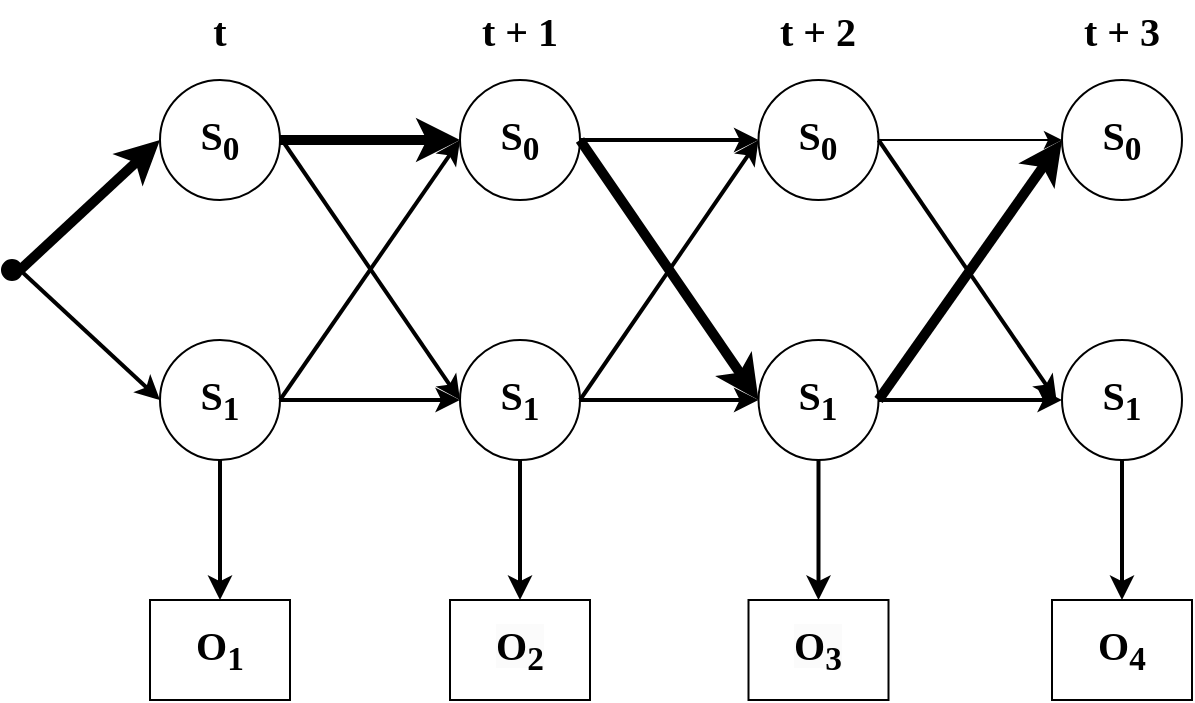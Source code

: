 <mxfile version="22.1.16" type="device">
  <diagram name="Page-1" id="PB--wJ7JkL9qKE580dvo">
    <mxGraphModel dx="954" dy="727" grid="1" gridSize="10" guides="1" tooltips="1" connect="1" arrows="1" fold="1" page="1" pageScale="1" pageWidth="827" pageHeight="1169" math="0" shadow="0">
      <root>
        <mxCell id="0" />
        <mxCell id="1" parent="0" />
        <mxCell id="eINSpPjcZvJGHS13PBU4-19" value="" style="edgeStyle=orthogonalEdgeStyle;rounded=0;orthogonalLoop=1;jettySize=auto;html=1;strokeWidth=5;" edge="1" parent="1" source="eINSpPjcZvJGHS13PBU4-1" target="eINSpPjcZvJGHS13PBU4-3">
          <mxGeometry relative="1" as="geometry" />
        </mxCell>
        <mxCell id="eINSpPjcZvJGHS13PBU4-1" value="&lt;font style=&quot;font-size: 20px;&quot; face=&quot;Times New Roman&quot;&gt;&lt;b style=&quot;&quot;&gt;S&lt;sub&gt;0&lt;/sub&gt;&lt;/b&gt;&lt;/font&gt;" style="ellipse;whiteSpace=wrap;html=1;aspect=fixed;" vertex="1" parent="1">
          <mxGeometry x="194" y="70" width="60" height="60" as="geometry" />
        </mxCell>
        <mxCell id="eINSpPjcZvJGHS13PBU4-15" value="" style="edgeStyle=orthogonalEdgeStyle;rounded=0;orthogonalLoop=1;jettySize=auto;html=1;strokeWidth=2;" edge="1" parent="1" source="eINSpPjcZvJGHS13PBU4-2" target="eINSpPjcZvJGHS13PBU4-11">
          <mxGeometry relative="1" as="geometry" />
        </mxCell>
        <mxCell id="eINSpPjcZvJGHS13PBU4-22" value="" style="edgeStyle=orthogonalEdgeStyle;rounded=0;orthogonalLoop=1;jettySize=auto;html=1;strokeWidth=2;" edge="1" parent="1" source="eINSpPjcZvJGHS13PBU4-2" target="eINSpPjcZvJGHS13PBU4-4">
          <mxGeometry relative="1" as="geometry" />
        </mxCell>
        <mxCell id="eINSpPjcZvJGHS13PBU4-2" value="&lt;font style=&quot;font-size: 20px;&quot; face=&quot;Times New Roman&quot;&gt;&lt;b style=&quot;&quot;&gt;S&lt;sub&gt;1&lt;/sub&gt;&lt;/b&gt;&lt;/font&gt;" style="ellipse;whiteSpace=wrap;html=1;aspect=fixed;" vertex="1" parent="1">
          <mxGeometry x="194" y="200" width="60" height="60" as="geometry" />
        </mxCell>
        <mxCell id="eINSpPjcZvJGHS13PBU4-20" value="" style="edgeStyle=orthogonalEdgeStyle;rounded=0;orthogonalLoop=1;jettySize=auto;html=1;strokeWidth=2;" edge="1" parent="1" source="eINSpPjcZvJGHS13PBU4-3" target="eINSpPjcZvJGHS13PBU4-5">
          <mxGeometry relative="1" as="geometry" />
        </mxCell>
        <mxCell id="eINSpPjcZvJGHS13PBU4-3" value="&lt;font style=&quot;font-size: 20px;&quot; face=&quot;Times New Roman&quot;&gt;&lt;b style=&quot;&quot;&gt;S&lt;sub&gt;0&lt;/sub&gt;&lt;/b&gt;&lt;/font&gt;" style="ellipse;whiteSpace=wrap;html=1;aspect=fixed;" vertex="1" parent="1">
          <mxGeometry x="344" y="70" width="60" height="60" as="geometry" />
        </mxCell>
        <mxCell id="eINSpPjcZvJGHS13PBU4-16" value="" style="edgeStyle=orthogonalEdgeStyle;rounded=0;orthogonalLoop=1;jettySize=auto;html=1;strokeWidth=2;" edge="1" parent="1" source="eINSpPjcZvJGHS13PBU4-4" target="eINSpPjcZvJGHS13PBU4-12">
          <mxGeometry relative="1" as="geometry" />
        </mxCell>
        <mxCell id="eINSpPjcZvJGHS13PBU4-23" value="" style="edgeStyle=orthogonalEdgeStyle;rounded=0;orthogonalLoop=1;jettySize=auto;html=1;strokeWidth=2;" edge="1" parent="1" source="eINSpPjcZvJGHS13PBU4-4" target="eINSpPjcZvJGHS13PBU4-6">
          <mxGeometry relative="1" as="geometry" />
        </mxCell>
        <mxCell id="eINSpPjcZvJGHS13PBU4-4" value="&lt;font style=&quot;font-size: 20px;&quot; face=&quot;Times New Roman&quot;&gt;&lt;b style=&quot;&quot;&gt;S&lt;sub&gt;1&lt;/sub&gt;&lt;/b&gt;&lt;/font&gt;" style="ellipse;whiteSpace=wrap;html=1;aspect=fixed;" vertex="1" parent="1">
          <mxGeometry x="344" y="200" width="60" height="60" as="geometry" />
        </mxCell>
        <mxCell id="eINSpPjcZvJGHS13PBU4-21" value="" style="edgeStyle=orthogonalEdgeStyle;rounded=0;orthogonalLoop=1;jettySize=auto;html=1;" edge="1" parent="1" source="eINSpPjcZvJGHS13PBU4-5" target="eINSpPjcZvJGHS13PBU4-7">
          <mxGeometry relative="1" as="geometry" />
        </mxCell>
        <mxCell id="eINSpPjcZvJGHS13PBU4-5" value="&lt;font style=&quot;font-size: 20px;&quot; face=&quot;Times New Roman&quot;&gt;&lt;b style=&quot;&quot;&gt;S&lt;sub&gt;0&lt;/sub&gt;&lt;/b&gt;&lt;/font&gt;" style="ellipse;whiteSpace=wrap;html=1;aspect=fixed;" vertex="1" parent="1">
          <mxGeometry x="493.25" y="70" width="60" height="60" as="geometry" />
        </mxCell>
        <mxCell id="eINSpPjcZvJGHS13PBU4-17" value="" style="edgeStyle=orthogonalEdgeStyle;rounded=0;orthogonalLoop=1;jettySize=auto;html=1;strokeWidth=2;" edge="1" parent="1" source="eINSpPjcZvJGHS13PBU4-6" target="eINSpPjcZvJGHS13PBU4-13">
          <mxGeometry relative="1" as="geometry" />
        </mxCell>
        <mxCell id="eINSpPjcZvJGHS13PBU4-24" value="" style="edgeStyle=orthogonalEdgeStyle;rounded=0;orthogonalLoop=1;jettySize=auto;html=1;strokeWidth=2;" edge="1" parent="1" source="eINSpPjcZvJGHS13PBU4-6" target="eINSpPjcZvJGHS13PBU4-8">
          <mxGeometry relative="1" as="geometry" />
        </mxCell>
        <mxCell id="eINSpPjcZvJGHS13PBU4-6" value="&lt;font style=&quot;font-size: 20px;&quot; face=&quot;Times New Roman&quot;&gt;&lt;b style=&quot;&quot;&gt;S&lt;sub&gt;1&lt;/sub&gt;&lt;/b&gt;&lt;/font&gt;" style="ellipse;whiteSpace=wrap;html=1;aspect=fixed;" vertex="1" parent="1">
          <mxGeometry x="493.25" y="200" width="60" height="60" as="geometry" />
        </mxCell>
        <mxCell id="eINSpPjcZvJGHS13PBU4-7" value="&lt;font style=&quot;font-size: 20px;&quot; face=&quot;Times New Roman&quot;&gt;&lt;b style=&quot;&quot;&gt;S&lt;sub&gt;0&lt;/sub&gt;&lt;/b&gt;&lt;/font&gt;" style="ellipse;whiteSpace=wrap;html=1;aspect=fixed;" vertex="1" parent="1">
          <mxGeometry x="645" y="70" width="60" height="60" as="geometry" />
        </mxCell>
        <mxCell id="eINSpPjcZvJGHS13PBU4-18" value="" style="edgeStyle=orthogonalEdgeStyle;rounded=0;orthogonalLoop=1;jettySize=auto;html=1;strokeWidth=2;" edge="1" parent="1" source="eINSpPjcZvJGHS13PBU4-8" target="eINSpPjcZvJGHS13PBU4-14">
          <mxGeometry relative="1" as="geometry" />
        </mxCell>
        <mxCell id="eINSpPjcZvJGHS13PBU4-8" value="&lt;font style=&quot;font-size: 20px;&quot; face=&quot;Times New Roman&quot;&gt;&lt;b style=&quot;&quot;&gt;S&lt;sub&gt;1&lt;/sub&gt;&lt;/b&gt;&lt;/font&gt;" style="ellipse;whiteSpace=wrap;html=1;aspect=fixed;" vertex="1" parent="1">
          <mxGeometry x="645" y="200" width="60" height="60" as="geometry" />
        </mxCell>
        <mxCell id="eINSpPjcZvJGHS13PBU4-11" value="&lt;font style=&quot;font-size: 20px;&quot; face=&quot;Times New Roman&quot;&gt;&lt;b&gt;O&lt;sub&gt;1&lt;/sub&gt;&lt;/b&gt;&lt;/font&gt;" style="rounded=0;whiteSpace=wrap;html=1;" vertex="1" parent="1">
          <mxGeometry x="189" y="330" width="70" height="50" as="geometry" />
        </mxCell>
        <mxCell id="eINSpPjcZvJGHS13PBU4-12" value="&lt;b style=&quot;border-color: var(--border-color); color: rgb(0, 0, 0); font-family: &amp;quot;Times New Roman&amp;quot;; font-size: 20px; font-style: normal; font-variant-ligatures: normal; font-variant-caps: normal; letter-spacing: normal; orphans: 2; text-align: center; text-indent: 0px; text-transform: none; widows: 2; word-spacing: 0px; -webkit-text-stroke-width: 0px; background-color: rgb(251, 251, 251); text-decoration-thickness: initial; text-decoration-style: initial; text-decoration-color: initial;&quot;&gt;O&lt;sub style=&quot;border-color: var(--border-color);&quot;&gt;2&lt;/sub&gt;&lt;/b&gt;" style="rounded=0;whiteSpace=wrap;html=1;" vertex="1" parent="1">
          <mxGeometry x="339" y="330" width="70" height="50" as="geometry" />
        </mxCell>
        <mxCell id="eINSpPjcZvJGHS13PBU4-13" value="&lt;b style=&quot;border-color: var(--border-color); color: rgb(0, 0, 0); font-family: &amp;quot;Times New Roman&amp;quot;; font-size: 20px; font-style: normal; font-variant-ligatures: normal; font-variant-caps: normal; letter-spacing: normal; orphans: 2; text-align: center; text-indent: 0px; text-transform: none; widows: 2; word-spacing: 0px; -webkit-text-stroke-width: 0px; background-color: rgb(251, 251, 251); text-decoration-thickness: initial; text-decoration-style: initial; text-decoration-color: initial;&quot;&gt;O&lt;sub style=&quot;border-color: var(--border-color);&quot;&gt;3&lt;/sub&gt;&lt;/b&gt;" style="rounded=0;whiteSpace=wrap;html=1;" vertex="1" parent="1">
          <mxGeometry x="488.25" y="330" width="70" height="50" as="geometry" />
        </mxCell>
        <mxCell id="eINSpPjcZvJGHS13PBU4-14" value="&lt;b style=&quot;border-color: var(--border-color); font-family: &amp;quot;Times New Roman&amp;quot;; font-size: 20px;&quot;&gt;O&lt;sub style=&quot;border-color: var(--border-color);&quot;&gt;4&lt;/sub&gt;&lt;/b&gt;" style="rounded=0;whiteSpace=wrap;html=1;" vertex="1" parent="1">
          <mxGeometry x="640" y="330" width="70" height="50" as="geometry" />
        </mxCell>
        <mxCell id="eINSpPjcZvJGHS13PBU4-26" value="" style="endArrow=classic;html=1;rounded=0;exitX=1;exitY=0.5;exitDx=0;exitDy=0;entryX=0;entryY=0.5;entryDx=0;entryDy=0;strokeWidth=5;" edge="1" parent="1" target="eINSpPjcZvJGHS13PBU4-1">
          <mxGeometry width="50" height="50" relative="1" as="geometry">
            <mxPoint x="124" y="165" as="sourcePoint" />
            <mxPoint x="184" y="120" as="targetPoint" />
          </mxGeometry>
        </mxCell>
        <mxCell id="eINSpPjcZvJGHS13PBU4-27" value="" style="endArrow=classic;html=1;rounded=0;exitX=1;exitY=0.5;exitDx=0;exitDy=0;entryX=0;entryY=0.5;entryDx=0;entryDy=0;strokeWidth=2;" edge="1" parent="1" target="eINSpPjcZvJGHS13PBU4-2">
          <mxGeometry width="50" height="50" relative="1" as="geometry">
            <mxPoint x="124" y="165" as="sourcePoint" />
            <mxPoint x="204" y="110" as="targetPoint" />
          </mxGeometry>
        </mxCell>
        <mxCell id="eINSpPjcZvJGHS13PBU4-28" value="" style="endArrow=classic;html=1;rounded=0;entryX=0;entryY=0.5;entryDx=0;entryDy=0;exitX=1;exitY=0.5;exitDx=0;exitDy=0;strokeWidth=2;" edge="1" parent="1" source="eINSpPjcZvJGHS13PBU4-2" target="eINSpPjcZvJGHS13PBU4-3">
          <mxGeometry width="50" height="50" relative="1" as="geometry">
            <mxPoint x="264" y="200" as="sourcePoint" />
            <mxPoint x="314" y="150" as="targetPoint" />
          </mxGeometry>
        </mxCell>
        <mxCell id="eINSpPjcZvJGHS13PBU4-29" value="" style="endArrow=classic;html=1;rounded=0;entryX=0;entryY=0.5;entryDx=0;entryDy=0;exitX=1;exitY=0.5;exitDx=0;exitDy=0;strokeWidth=2;" edge="1" parent="1" target="eINSpPjcZvJGHS13PBU4-5">
          <mxGeometry width="50" height="50" relative="1" as="geometry">
            <mxPoint x="404" y="230" as="sourcePoint" />
            <mxPoint x="494" y="100" as="targetPoint" />
          </mxGeometry>
        </mxCell>
        <mxCell id="eINSpPjcZvJGHS13PBU4-30" value="" style="endArrow=classic;html=1;rounded=0;exitX=1;exitY=0.5;exitDx=0;exitDy=0;entryX=0;entryY=0.5;entryDx=0;entryDy=0;strokeWidth=5;" edge="1" parent="1" target="eINSpPjcZvJGHS13PBU4-7">
          <mxGeometry width="50" height="50" relative="1" as="geometry">
            <mxPoint x="553.25" y="230" as="sourcePoint" />
            <mxPoint x="634" y="130" as="targetPoint" />
          </mxGeometry>
        </mxCell>
        <mxCell id="eINSpPjcZvJGHS13PBU4-31" value="" style="endArrow=classic;html=1;rounded=0;exitX=1;exitY=0.5;exitDx=0;exitDy=0;entryX=0;entryY=0.5;entryDx=0;entryDy=0;strokeWidth=5;" edge="1" parent="1" source="eINSpPjcZvJGHS13PBU4-3" target="eINSpPjcZvJGHS13PBU4-6">
          <mxGeometry width="50" height="50" relative="1" as="geometry">
            <mxPoint x="444" y="260" as="sourcePoint" />
            <mxPoint x="494" y="210" as="targetPoint" />
          </mxGeometry>
        </mxCell>
        <mxCell id="eINSpPjcZvJGHS13PBU4-32" value="" style="endArrow=classic;html=1;rounded=0;exitX=1;exitY=0.5;exitDx=0;exitDy=0;entryX=0;entryY=0.5;entryDx=0;entryDy=0;strokeWidth=2;" edge="1" parent="1">
          <mxGeometry width="50" height="50" relative="1" as="geometry">
            <mxPoint x="553.25" y="100" as="sourcePoint" />
            <mxPoint x="642.25" y="230" as="targetPoint" />
          </mxGeometry>
        </mxCell>
        <mxCell id="eINSpPjcZvJGHS13PBU4-33" value="" style="endArrow=classic;html=1;rounded=0;exitX=1;exitY=0.5;exitDx=0;exitDy=0;entryX=0;entryY=0.5;entryDx=0;entryDy=0;strokeWidth=2;" edge="1" parent="1">
          <mxGeometry width="50" height="50" relative="1" as="geometry">
            <mxPoint x="255" y="100" as="sourcePoint" />
            <mxPoint x="344" y="230" as="targetPoint" />
          </mxGeometry>
        </mxCell>
        <mxCell id="eINSpPjcZvJGHS13PBU4-34" value="&lt;b style=&quot;border-color: var(--border-color); font-size: 20px;&quot;&gt;&lt;font face=&quot;Times New Roman&quot;&gt;t&lt;/font&gt;&lt;/b&gt;" style="text;html=1;strokeColor=none;fillColor=none;align=center;verticalAlign=middle;whiteSpace=wrap;rounded=0;" vertex="1" parent="1">
          <mxGeometry x="194" y="30" width="60" height="30" as="geometry" />
        </mxCell>
        <mxCell id="eINSpPjcZvJGHS13PBU4-35" value="&lt;b style=&quot;border-color: var(--border-color); font-size: 20px;&quot;&gt;&lt;font face=&quot;Times New Roman&quot;&gt;t + 1&lt;/font&gt;&lt;/b&gt;" style="text;html=1;strokeColor=none;fillColor=none;align=center;verticalAlign=middle;whiteSpace=wrap;rounded=0;" vertex="1" parent="1">
          <mxGeometry x="344" y="30" width="60" height="30" as="geometry" />
        </mxCell>
        <mxCell id="eINSpPjcZvJGHS13PBU4-36" value="&lt;b style=&quot;border-color: var(--border-color); font-size: 20px;&quot;&gt;&lt;font face=&quot;Times New Roman&quot;&gt;t + 2&lt;/font&gt;&lt;/b&gt;" style="text;html=1;strokeColor=none;fillColor=none;align=center;verticalAlign=middle;whiteSpace=wrap;rounded=0;" vertex="1" parent="1">
          <mxGeometry x="493.25" y="30" width="60" height="30" as="geometry" />
        </mxCell>
        <mxCell id="eINSpPjcZvJGHS13PBU4-37" value="&lt;b style=&quot;border-color: var(--border-color); font-size: 20px;&quot;&gt;&lt;font face=&quot;Times New Roman&quot;&gt;t + 3&lt;/font&gt;&lt;/b&gt;" style="text;html=1;strokeColor=none;fillColor=none;align=center;verticalAlign=middle;whiteSpace=wrap;rounded=0;" vertex="1" parent="1">
          <mxGeometry x="645" y="30" width="60" height="30" as="geometry" />
        </mxCell>
        <mxCell id="eINSpPjcZvJGHS13PBU4-38" value="" style="ellipse;whiteSpace=wrap;html=1;aspect=fixed;fillStyle=solid;fillColor=#000000;" vertex="1" parent="1">
          <mxGeometry x="115" y="160" width="10" height="10" as="geometry" />
        </mxCell>
      </root>
    </mxGraphModel>
  </diagram>
</mxfile>
